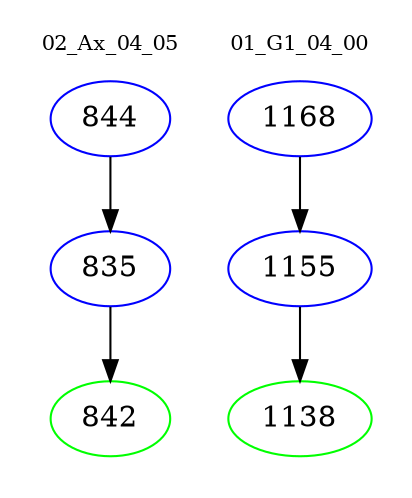 digraph{
subgraph cluster_0 {
color = white
label = "02_Ax_04_05";
fontsize=10;
T0_844 [label="844", color="blue"]
T0_844 -> T0_835 [color="black"]
T0_835 [label="835", color="blue"]
T0_835 -> T0_842 [color="black"]
T0_842 [label="842", color="green"]
}
subgraph cluster_1 {
color = white
label = "01_G1_04_00";
fontsize=10;
T1_1168 [label="1168", color="blue"]
T1_1168 -> T1_1155 [color="black"]
T1_1155 [label="1155", color="blue"]
T1_1155 -> T1_1138 [color="black"]
T1_1138 [label="1138", color="green"]
}
}
